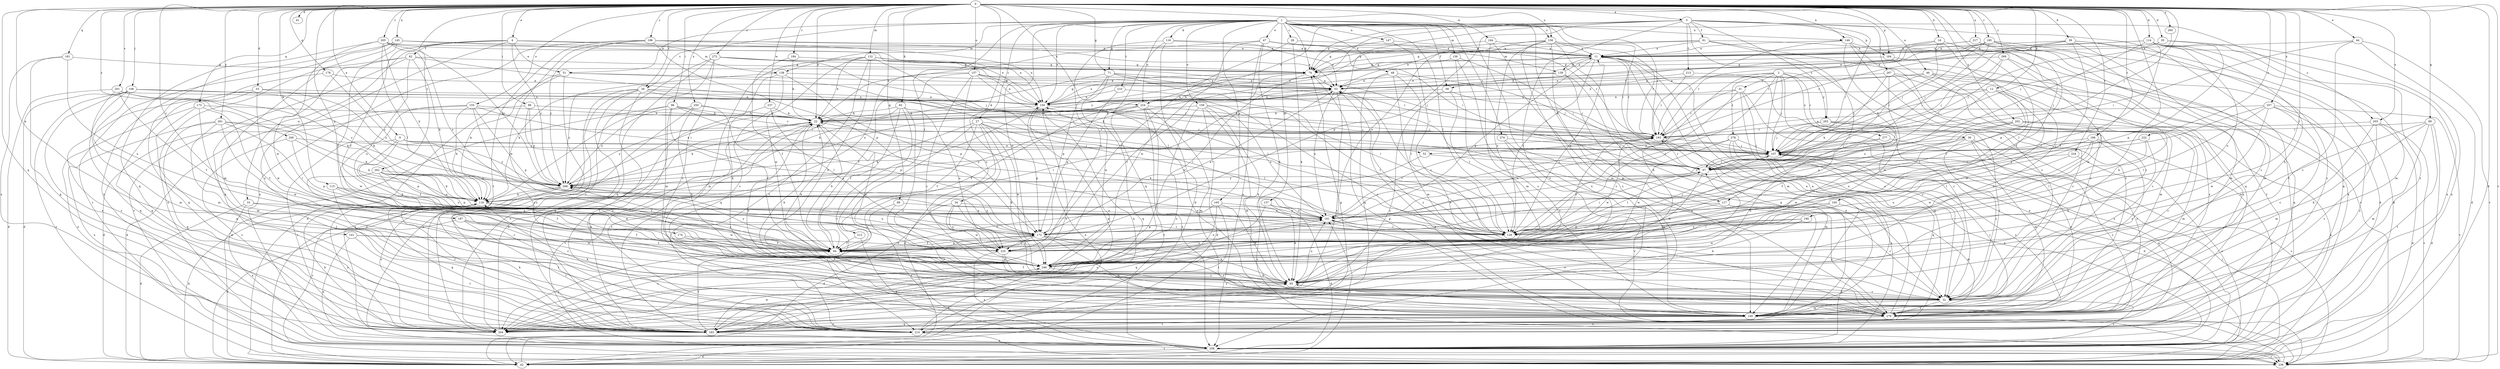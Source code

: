 strict digraph  {
0;
1;
2;
3;
4;
9;
10;
11;
12;
16;
22;
26;
27;
28;
30;
31;
32;
33;
34;
35;
39;
41;
42;
44;
46;
47;
48;
51;
52;
53;
58;
61;
62;
64;
68;
69;
71;
74;
82;
85;
86;
96;
97;
100;
106;
107;
114;
115;
116;
117;
118;
129;
132;
136;
137;
138;
139;
140;
141;
145;
146;
147;
150;
155;
157;
158;
159;
161;
164;
165;
172;
173;
174;
178;
181;
183;
184;
185;
186;
187;
190;
193;
196;
200;
201;
202;
203;
204;
205;
210;
212;
213;
214;
217;
222;
224;
225;
234;
236;
237;
244;
246;
250;
257;
258;
260;
261;
262;
263;
267;
268;
269;
272;
274;
277;
278;
279;
0 -> 3  [label=a];
0 -> 4  [label=a];
0 -> 9  [label=a];
0 -> 12  [label=b];
0 -> 16  [label=b];
0 -> 22  [label=b];
0 -> 26  [label=c];
0 -> 33  [label=d];
0 -> 34  [label=d];
0 -> 35  [label=d];
0 -> 39  [label=d];
0 -> 41  [label=d];
0 -> 42  [label=d];
0 -> 44  [label=e];
0 -> 46  [label=e];
0 -> 68  [label=g];
0 -> 69  [label=g];
0 -> 71  [label=g];
0 -> 82  [label=h];
0 -> 86  [label=i];
0 -> 96  [label=i];
0 -> 100  [label=j];
0 -> 106  [label=j];
0 -> 107  [label=j];
0 -> 114  [label=k];
0 -> 115  [label=k];
0 -> 129  [label=l];
0 -> 132  [label=m];
0 -> 141  [label=n];
0 -> 145  [label=n];
0 -> 146  [label=n];
0 -> 155  [label=o];
0 -> 157  [label=o];
0 -> 158  [label=o];
0 -> 164  [label=p];
0 -> 173  [label=q];
0 -> 174  [label=q];
0 -> 178  [label=q];
0 -> 181  [label=q];
0 -> 183  [label=q];
0 -> 184  [label=r];
0 -> 185  [label=r];
0 -> 186  [label=r];
0 -> 187  [label=r];
0 -> 190  [label=r];
0 -> 196  [label=s];
0 -> 200  [label=s];
0 -> 201  [label=s];
0 -> 202  [label=s];
0 -> 203  [label=s];
0 -> 205  [label=t];
0 -> 217  [label=u];
0 -> 222  [label=u];
0 -> 224  [label=u];
0 -> 234  [label=v];
0 -> 236  [label=v];
0 -> 237  [label=w];
0 -> 244  [label=w];
0 -> 250  [label=x];
0 -> 257  [label=x];
0 -> 260  [label=y];
0 -> 261  [label=y];
0 -> 262  [label=y];
0 -> 269  [label=z];
0 -> 272  [label=z];
1 -> 26  [label=c];
1 -> 27  [label=c];
1 -> 28  [label=c];
1 -> 47  [label=e];
1 -> 48  [label=e];
1 -> 51  [label=e];
1 -> 58  [label=f];
1 -> 71  [label=g];
1 -> 74  [label=g];
1 -> 97  [label=i];
1 -> 116  [label=k];
1 -> 117  [label=k];
1 -> 129  [label=l];
1 -> 136  [label=m];
1 -> 137  [label=m];
1 -> 138  [label=m];
1 -> 146  [label=n];
1 -> 147  [label=n];
1 -> 150  [label=n];
1 -> 158  [label=o];
1 -> 159  [label=o];
1 -> 164  [label=p];
1 -> 165  [label=p];
1 -> 193  [label=r];
1 -> 210  [label=t];
1 -> 212  [label=t];
1 -> 224  [label=u];
1 -> 246  [label=w];
1 -> 258  [label=x];
1 -> 274  [label=z];
2 -> 30  [label=c];
2 -> 31  [label=c];
2 -> 32  [label=c];
2 -> 58  [label=f];
2 -> 107  [label=j];
2 -> 129  [label=l];
2 -> 161  [label=o];
2 -> 258  [label=x];
2 -> 263  [label=y];
2 -> 277  [label=z];
2 -> 278  [label=z];
3 -> 61  [label=f];
3 -> 74  [label=g];
3 -> 97  [label=i];
3 -> 117  [label=k];
3 -> 118  [label=k];
3 -> 172  [label=p];
3 -> 203  [label=s];
3 -> 204  [label=s];
3 -> 213  [label=t];
3 -> 214  [label=t];
3 -> 224  [label=u];
3 -> 263  [label=y];
3 -> 267  [label=y];
3 -> 268  [label=y];
4 -> 10  [label=a];
4 -> 51  [label=e];
4 -> 62  [label=f];
4 -> 64  [label=f];
4 -> 138  [label=m];
4 -> 139  [label=m];
4 -> 268  [label=y];
4 -> 279  [label=z];
9 -> 52  [label=e];
9 -> 64  [label=f];
9 -> 107  [label=j];
9 -> 172  [label=p];
9 -> 204  [label=s];
9 -> 268  [label=y];
10 -> 32  [label=c];
10 -> 42  [label=d];
10 -> 161  [label=o];
10 -> 258  [label=x];
11 -> 74  [label=g];
11 -> 85  [label=h];
11 -> 129  [label=l];
11 -> 139  [label=m];
11 -> 140  [label=m];
11 -> 150  [label=n];
11 -> 172  [label=p];
11 -> 193  [label=r];
12 -> 52  [label=e];
12 -> 85  [label=h];
12 -> 129  [label=l];
12 -> 150  [label=n];
12 -> 161  [label=o];
12 -> 246  [label=w];
16 -> 11  [label=a];
16 -> 22  [label=b];
16 -> 64  [label=f];
16 -> 97  [label=i];
16 -> 129  [label=l];
22 -> 193  [label=r];
22 -> 214  [label=t];
22 -> 236  [label=v];
22 -> 246  [label=w];
22 -> 268  [label=y];
26 -> 42  [label=d];
26 -> 129  [label=l];
26 -> 150  [label=n];
26 -> 183  [label=q];
26 -> 193  [label=r];
26 -> 204  [label=s];
26 -> 214  [label=t];
26 -> 268  [label=y];
27 -> 42  [label=d];
27 -> 64  [label=f];
27 -> 85  [label=h];
27 -> 118  [label=k];
27 -> 129  [label=l];
27 -> 172  [label=p];
27 -> 193  [label=r];
27 -> 204  [label=s];
27 -> 246  [label=w];
28 -> 11  [label=a];
28 -> 64  [label=f];
28 -> 85  [label=h];
30 -> 32  [label=c];
30 -> 107  [label=j];
30 -> 140  [label=m];
30 -> 236  [label=v];
30 -> 246  [label=w];
30 -> 279  [label=z];
31 -> 32  [label=c];
31 -> 129  [label=l];
31 -> 150  [label=n];
31 -> 183  [label=q];
31 -> 193  [label=r];
31 -> 258  [label=x];
32 -> 22  [label=b];
32 -> 85  [label=h];
32 -> 140  [label=m];
32 -> 279  [label=z];
33 -> 150  [label=n];
33 -> 183  [label=q];
33 -> 204  [label=s];
33 -> 246  [label=w];
33 -> 268  [label=y];
34 -> 42  [label=d];
34 -> 85  [label=h];
34 -> 161  [label=o];
34 -> 225  [label=u];
34 -> 246  [label=w];
35 -> 11  [label=a];
35 -> 107  [label=j];
35 -> 172  [label=p];
35 -> 258  [label=x];
39 -> 11  [label=a];
39 -> 32  [label=c];
39 -> 42  [label=d];
39 -> 64  [label=f];
39 -> 107  [label=j];
39 -> 193  [label=r];
39 -> 279  [label=z];
42 -> 107  [label=j];
42 -> 118  [label=k];
42 -> 150  [label=n];
42 -> 161  [label=o];
44 -> 11  [label=a];
44 -> 32  [label=c];
44 -> 42  [label=d];
44 -> 97  [label=i];
44 -> 236  [label=v];
46 -> 32  [label=c];
46 -> 53  [label=e];
46 -> 107  [label=j];
46 -> 150  [label=n];
46 -> 183  [label=q];
46 -> 279  [label=z];
47 -> 11  [label=a];
47 -> 22  [label=b];
47 -> 85  [label=h];
47 -> 97  [label=i];
47 -> 193  [label=r];
47 -> 246  [label=w];
47 -> 258  [label=x];
48 -> 53  [label=e];
48 -> 107  [label=j];
48 -> 129  [label=l];
48 -> 140  [label=m];
48 -> 183  [label=q];
51 -> 42  [label=d];
51 -> 53  [label=e];
51 -> 107  [label=j];
51 -> 118  [label=k];
51 -> 204  [label=s];
52 -> 97  [label=i];
52 -> 236  [label=v];
53 -> 150  [label=n];
53 -> 161  [label=o];
53 -> 204  [label=s];
53 -> 268  [label=y];
53 -> 279  [label=z];
58 -> 129  [label=l];
58 -> 150  [label=n];
58 -> 193  [label=r];
58 -> 204  [label=s];
61 -> 11  [label=a];
61 -> 32  [label=c];
61 -> 53  [label=e];
61 -> 74  [label=g];
61 -> 129  [label=l];
61 -> 236  [label=v];
62 -> 74  [label=g];
62 -> 97  [label=i];
62 -> 118  [label=k];
62 -> 183  [label=q];
62 -> 225  [label=u];
62 -> 236  [label=v];
62 -> 258  [label=x];
64 -> 22  [label=b];
64 -> 161  [label=o];
64 -> 172  [label=p];
64 -> 204  [label=s];
64 -> 246  [label=w];
64 -> 268  [label=y];
68 -> 161  [label=o];
68 -> 258  [label=x];
68 -> 279  [label=z];
69 -> 42  [label=d];
69 -> 85  [label=h];
69 -> 140  [label=m];
69 -> 193  [label=r];
69 -> 214  [label=t];
69 -> 246  [label=w];
71 -> 53  [label=e];
71 -> 97  [label=i];
71 -> 118  [label=k];
71 -> 129  [label=l];
71 -> 172  [label=p];
71 -> 246  [label=w];
74 -> 53  [label=e];
74 -> 64  [label=f];
74 -> 150  [label=n];
74 -> 246  [label=w];
82 -> 22  [label=b];
82 -> 64  [label=f];
82 -> 118  [label=k];
82 -> 214  [label=t];
82 -> 225  [label=u];
82 -> 279  [label=z];
85 -> 22  [label=b];
85 -> 32  [label=c];
85 -> 64  [label=f];
85 -> 97  [label=i];
85 -> 161  [label=o];
86 -> 22  [label=b];
86 -> 42  [label=d];
86 -> 129  [label=l];
86 -> 268  [label=y];
96 -> 22  [label=b];
96 -> 42  [label=d];
96 -> 64  [label=f];
96 -> 129  [label=l];
96 -> 193  [label=r];
96 -> 258  [label=x];
96 -> 279  [label=z];
97 -> 107  [label=j];
97 -> 129  [label=l];
97 -> 193  [label=r];
97 -> 246  [label=w];
97 -> 268  [label=y];
100 -> 140  [label=m];
100 -> 161  [label=o];
100 -> 225  [label=u];
106 -> 42  [label=d];
106 -> 107  [label=j];
106 -> 118  [label=k];
106 -> 140  [label=m];
106 -> 150  [label=n];
106 -> 183  [label=q];
106 -> 204  [label=s];
106 -> 236  [label=v];
107 -> 97  [label=i];
107 -> 183  [label=q];
107 -> 279  [label=z];
114 -> 11  [label=a];
114 -> 53  [label=e];
114 -> 85  [label=h];
114 -> 97  [label=i];
114 -> 140  [label=m];
114 -> 161  [label=o];
114 -> 225  [label=u];
114 -> 258  [label=x];
114 -> 279  [label=z];
115 -> 64  [label=f];
115 -> 118  [label=k];
115 -> 161  [label=o];
115 -> 214  [label=t];
116 -> 11  [label=a];
116 -> 42  [label=d];
116 -> 53  [label=e];
116 -> 183  [label=q];
116 -> 225  [label=u];
117 -> 32  [label=c];
117 -> 64  [label=f];
117 -> 161  [label=o];
117 -> 279  [label=z];
118 -> 161  [label=o];
118 -> 183  [label=q];
118 -> 204  [label=s];
118 -> 214  [label=t];
118 -> 246  [label=w];
129 -> 11  [label=a];
129 -> 22  [label=b];
129 -> 97  [label=i];
129 -> 107  [label=j];
132 -> 22  [label=b];
132 -> 74  [label=g];
132 -> 85  [label=h];
132 -> 107  [label=j];
132 -> 129  [label=l];
132 -> 140  [label=m];
132 -> 214  [label=t];
132 -> 246  [label=w];
136 -> 74  [label=g];
136 -> 97  [label=i];
136 -> 140  [label=m];
136 -> 279  [label=z];
137 -> 42  [label=d];
137 -> 85  [label=h];
137 -> 161  [label=o];
137 -> 204  [label=s];
138 -> 32  [label=c];
138 -> 53  [label=e];
138 -> 85  [label=h];
138 -> 118  [label=k];
138 -> 172  [label=p];
139 -> 11  [label=a];
139 -> 22  [label=b];
139 -> 53  [label=e];
139 -> 183  [label=q];
139 -> 258  [label=x];
140 -> 11  [label=a];
140 -> 107  [label=j];
140 -> 118  [label=k];
140 -> 183  [label=q];
140 -> 204  [label=s];
140 -> 214  [label=t];
140 -> 236  [label=v];
141 -> 64  [label=f];
141 -> 214  [label=t];
141 -> 225  [label=u];
141 -> 258  [label=x];
145 -> 11  [label=a];
145 -> 64  [label=f];
145 -> 140  [label=m];
145 -> 150  [label=n];
145 -> 236  [label=v];
145 -> 258  [label=x];
146 -> 11  [label=a];
146 -> 32  [label=c];
146 -> 183  [label=q];
146 -> 193  [label=r];
146 -> 258  [label=x];
146 -> 279  [label=z];
147 -> 11  [label=a];
147 -> 32  [label=c];
147 -> 74  [label=g];
150 -> 22  [label=b];
150 -> 74  [label=g];
150 -> 107  [label=j];
150 -> 183  [label=q];
150 -> 204  [label=s];
155 -> 22  [label=b];
155 -> 32  [label=c];
155 -> 42  [label=d];
155 -> 97  [label=i];
155 -> 118  [label=k];
155 -> 172  [label=p];
155 -> 246  [label=w];
157 -> 32  [label=c];
157 -> 53  [label=e];
157 -> 64  [label=f];
157 -> 129  [label=l];
157 -> 150  [label=n];
157 -> 183  [label=q];
157 -> 193  [label=r];
157 -> 225  [label=u];
158 -> 11  [label=a];
158 -> 32  [label=c];
158 -> 118  [label=k];
158 -> 140  [label=m];
158 -> 161  [label=o];
158 -> 193  [label=r];
158 -> 204  [label=s];
158 -> 225  [label=u];
159 -> 22  [label=b];
159 -> 42  [label=d];
159 -> 85  [label=h];
159 -> 129  [label=l];
159 -> 140  [label=m];
159 -> 161  [label=o];
159 -> 204  [label=s];
161 -> 129  [label=l];
161 -> 172  [label=p];
161 -> 193  [label=r];
164 -> 32  [label=c];
164 -> 74  [label=g];
164 -> 214  [label=t];
165 -> 64  [label=f];
165 -> 85  [label=h];
165 -> 161  [label=o];
165 -> 183  [label=q];
165 -> 214  [label=t];
172 -> 53  [label=e];
172 -> 64  [label=f];
172 -> 85  [label=h];
172 -> 140  [label=m];
172 -> 204  [label=s];
172 -> 225  [label=u];
172 -> 268  [label=y];
172 -> 279  [label=z];
173 -> 22  [label=b];
173 -> 64  [label=f];
173 -> 140  [label=m];
173 -> 183  [label=q];
173 -> 258  [label=x];
174 -> 64  [label=f];
174 -> 85  [label=h];
178 -> 53  [label=e];
178 -> 183  [label=q];
178 -> 268  [label=y];
181 -> 74  [label=g];
181 -> 183  [label=q];
181 -> 204  [label=s];
181 -> 225  [label=u];
183 -> 22  [label=b];
183 -> 64  [label=f];
183 -> 85  [label=h];
183 -> 118  [label=k];
183 -> 246  [label=w];
183 -> 258  [label=x];
184 -> 22  [label=b];
184 -> 64  [label=f];
184 -> 74  [label=g];
185 -> 11  [label=a];
185 -> 42  [label=d];
185 -> 53  [label=e];
185 -> 97  [label=i];
185 -> 107  [label=j];
185 -> 140  [label=m];
185 -> 172  [label=p];
185 -> 193  [label=r];
186 -> 32  [label=c];
186 -> 107  [label=j];
186 -> 129  [label=l];
186 -> 246  [label=w];
186 -> 258  [label=x];
186 -> 268  [label=y];
187 -> 42  [label=d];
187 -> 64  [label=f];
187 -> 129  [label=l];
187 -> 214  [label=t];
187 -> 246  [label=w];
190 -> 85  [label=h];
190 -> 129  [label=l];
190 -> 172  [label=p];
190 -> 246  [label=w];
193 -> 107  [label=j];
193 -> 140  [label=m];
193 -> 246  [label=w];
193 -> 258  [label=x];
193 -> 268  [label=y];
196 -> 11  [label=a];
196 -> 53  [label=e];
196 -> 150  [label=n];
196 -> 172  [label=p];
196 -> 214  [label=t];
196 -> 246  [label=w];
196 -> 258  [label=x];
196 -> 268  [label=y];
200 -> 107  [label=j];
200 -> 118  [label=k];
200 -> 172  [label=p];
200 -> 204  [label=s];
201 -> 42  [label=d];
201 -> 64  [label=f];
201 -> 118  [label=k];
201 -> 140  [label=m];
201 -> 150  [label=n];
201 -> 268  [label=y];
202 -> 32  [label=c];
202 -> 140  [label=m];
202 -> 161  [label=o];
202 -> 193  [label=r];
202 -> 225  [label=u];
202 -> 258  [label=x];
203 -> 42  [label=d];
203 -> 140  [label=m];
203 -> 193  [label=r];
203 -> 236  [label=v];
203 -> 279  [label=z];
204 -> 22  [label=b];
204 -> 118  [label=k];
205 -> 11  [label=a];
205 -> 118  [label=k];
205 -> 129  [label=l];
205 -> 150  [label=n];
205 -> 161  [label=o];
205 -> 183  [label=q];
205 -> 246  [label=w];
205 -> 268  [label=y];
210 -> 32  [label=c];
210 -> 150  [label=n];
210 -> 172  [label=p];
212 -> 64  [label=f];
212 -> 258  [label=x];
213 -> 32  [label=c];
213 -> 53  [label=e];
213 -> 193  [label=r];
214 -> 74  [label=g];
214 -> 150  [label=n];
214 -> 236  [label=v];
217 -> 11  [label=a];
217 -> 140  [label=m];
217 -> 183  [label=q];
217 -> 193  [label=r];
222 -> 85  [label=h];
222 -> 97  [label=i];
222 -> 107  [label=j];
222 -> 129  [label=l];
224 -> 22  [label=b];
224 -> 64  [label=f];
224 -> 107  [label=j];
224 -> 140  [label=m];
224 -> 183  [label=q];
224 -> 236  [label=v];
224 -> 258  [label=x];
225 -> 32  [label=c];
225 -> 193  [label=r];
225 -> 258  [label=x];
225 -> 279  [label=z];
234 -> 97  [label=i];
234 -> 225  [label=u];
234 -> 258  [label=x];
236 -> 53  [label=e];
236 -> 74  [label=g];
237 -> 22  [label=b];
237 -> 204  [label=s];
237 -> 225  [label=u];
244 -> 11  [label=a];
244 -> 74  [label=g];
244 -> 140  [label=m];
244 -> 204  [label=s];
246 -> 22  [label=b];
246 -> 85  [label=h];
246 -> 161  [label=o];
246 -> 268  [label=y];
250 -> 22  [label=b];
250 -> 85  [label=h];
250 -> 172  [label=p];
250 -> 258  [label=x];
250 -> 268  [label=y];
257 -> 22  [label=b];
257 -> 32  [label=c];
257 -> 97  [label=i];
257 -> 129  [label=l];
257 -> 236  [label=v];
257 -> 246  [label=w];
257 -> 279  [label=z];
258 -> 32  [label=c];
258 -> 42  [label=d];
258 -> 236  [label=v];
260 -> 107  [label=j];
261 -> 118  [label=k];
261 -> 129  [label=l];
261 -> 183  [label=q];
261 -> 193  [label=r];
261 -> 214  [label=t];
261 -> 246  [label=w];
261 -> 258  [label=x];
262 -> 32  [label=c];
262 -> 64  [label=f];
262 -> 118  [label=k];
262 -> 161  [label=o];
262 -> 172  [label=p];
262 -> 246  [label=w];
262 -> 268  [label=y];
263 -> 32  [label=c];
263 -> 64  [label=f];
263 -> 107  [label=j];
263 -> 193  [label=r];
263 -> 279  [label=z];
267 -> 32  [label=c];
267 -> 53  [label=e];
267 -> 118  [label=k];
267 -> 140  [label=m];
267 -> 246  [label=w];
267 -> 279  [label=z];
268 -> 53  [label=e];
268 -> 118  [label=k];
268 -> 204  [label=s];
268 -> 225  [label=u];
268 -> 236  [label=v];
269 -> 74  [label=g];
269 -> 85  [label=h];
269 -> 97  [label=i];
269 -> 107  [label=j];
269 -> 246  [label=w];
272 -> 32  [label=c];
272 -> 74  [label=g];
272 -> 107  [label=j];
272 -> 140  [label=m];
272 -> 150  [label=n];
272 -> 183  [label=q];
272 -> 204  [label=s];
274 -> 107  [label=j];
274 -> 140  [label=m];
274 -> 236  [label=v];
277 -> 85  [label=h];
277 -> 107  [label=j];
277 -> 204  [label=s];
278 -> 42  [label=d];
278 -> 107  [label=j];
278 -> 161  [label=o];
278 -> 183  [label=q];
278 -> 246  [label=w];
278 -> 258  [label=x];
279 -> 11  [label=a];
279 -> 53  [label=e];
279 -> 150  [label=n];
279 -> 161  [label=o];
279 -> 214  [label=t];
}
